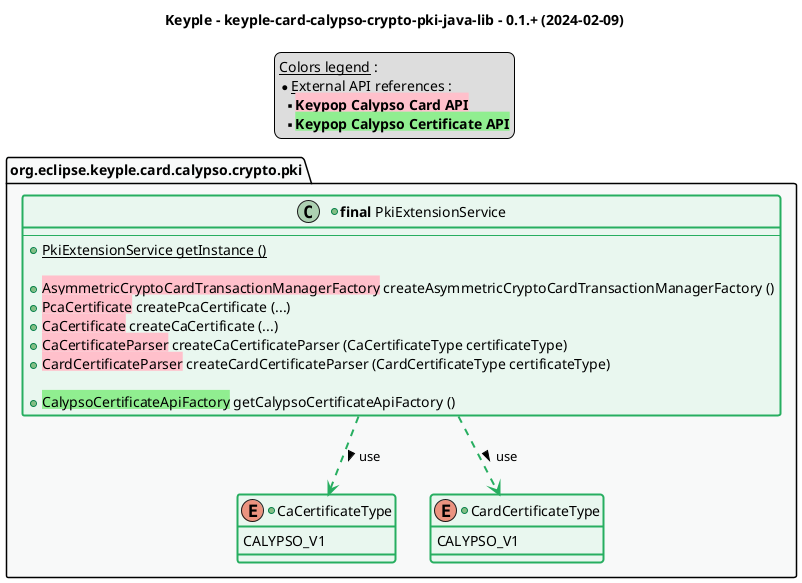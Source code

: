 @startuml
title
    Keyple - keyple-card-calypso-crypto-pki-java-lib - 0.1.+ (2024-02-09)
end title

' == THEME ==

'Couleurs issues de : https://htmlcolorcodes.com/fr/tableau-de-couleur/tableau-de-couleur-design-plat/
!define C_GREY1 F8F9F9
!define C_GREY2 F2F3F4
!define C_GREY3 E5E7E9
!define C_GREY4 D7DBDD
!define C_GREY5 CACFD2
!define C_GREY6 BDC3C7
!define C_LINK 3498DB
!define C_USE 27AE60

' -- Styles that don't work with new version of plantuml --
skinparam stereotypeABorderColor #A9DCDF
skinparam stereotypeIBorderColor #B4A7E5
skinparam stereotypeCBorderColor #ADD1B2
skinparam stereotypeEBorderColor #EB93DF
' -- END --

skinparam ClassBorderThickness 2
skinparam ArrowThickness 2

' Yellow
skinparam ClassBackgroundColor #FEFECE
skinparam ClassBorderColor #D4AC0D
' Red
skinparam ClassBackgroundColor<<red>> #FDEDEC
skinparam ClassBorderColor<<red>> #E74C3C
hide <<red>> stereotype
' Purple
skinparam ClassBackgroundColor<<purple>> #F4ECF7
skinparam ClassBorderColor<<purple>> #8E44AD
hide <<purple>> stereotype
' blue
skinparam ClassBackgroundColor<<blue>> #EBF5FB
skinparam ClassBorderColor<<blue>> #3498DB
hide <<blue>> stereotype
' Green
skinparam ClassBackgroundColor<<green>> #E9F7EF
skinparam ClassBorderColor<<green>> #27AE60
hide <<green>> stereotype
' Grey
skinparam ClassBackgroundColor<<grey>> #EAECEE
skinparam ClassBorderColor<<grey>> #2C3E50
hide <<grey>> stereotype

' == CONTENT ==

legend top
    __Colors legend__ :
    * __External API references__ :
    ** <back:pink>**Keypop Calypso Card API**</back>
    ** <back:lightgreen>**Keypop Calypso Certificate API**</back>
end legend

package "org.eclipse.keyple.card.calypso.crypto.pki" as pki {
    +class "**final** PkiExtensionService" as PkiExtensionService <<green>> {
        --
        +{static} PkiExtensionService getInstance ()

        +<back:pink>AsymmetricCryptoCardTransactionManagerFactory</back> createAsymmetricCryptoCardTransactionManagerFactory ()
        +<back:pink>PcaCertificate</back> createPcaCertificate (...)
        +<back:pink>CaCertificate</back> createCaCertificate (...)
        +<back:pink>CaCertificateParser</back> createCaCertificateParser (CaCertificateType certificateType)
        +<back:pink>CardCertificateParser</back> createCardCertificateParser (CardCertificateType certificateType)

        +<back:lightgreen>CalypsoCertificateApiFactory</back> getCalypsoCertificateApiFactory ()
    }
    +enum CaCertificateType <<green>> {
        CALYPSO_V1
    }
    +enum CardCertificateType <<green>> {
        CALYPSO_V1
    }
}

' Associations

PkiExtensionService ..> CaCertificateType #C_USE : use >
PkiExtensionService ..> CardCertificateType #C_USE : use >

' == LAYOUT ==

'ContextSetting -[hidden]- LegacySamUtil

' == STYLE ==

package pki #C_GREY1 {}

@enduml